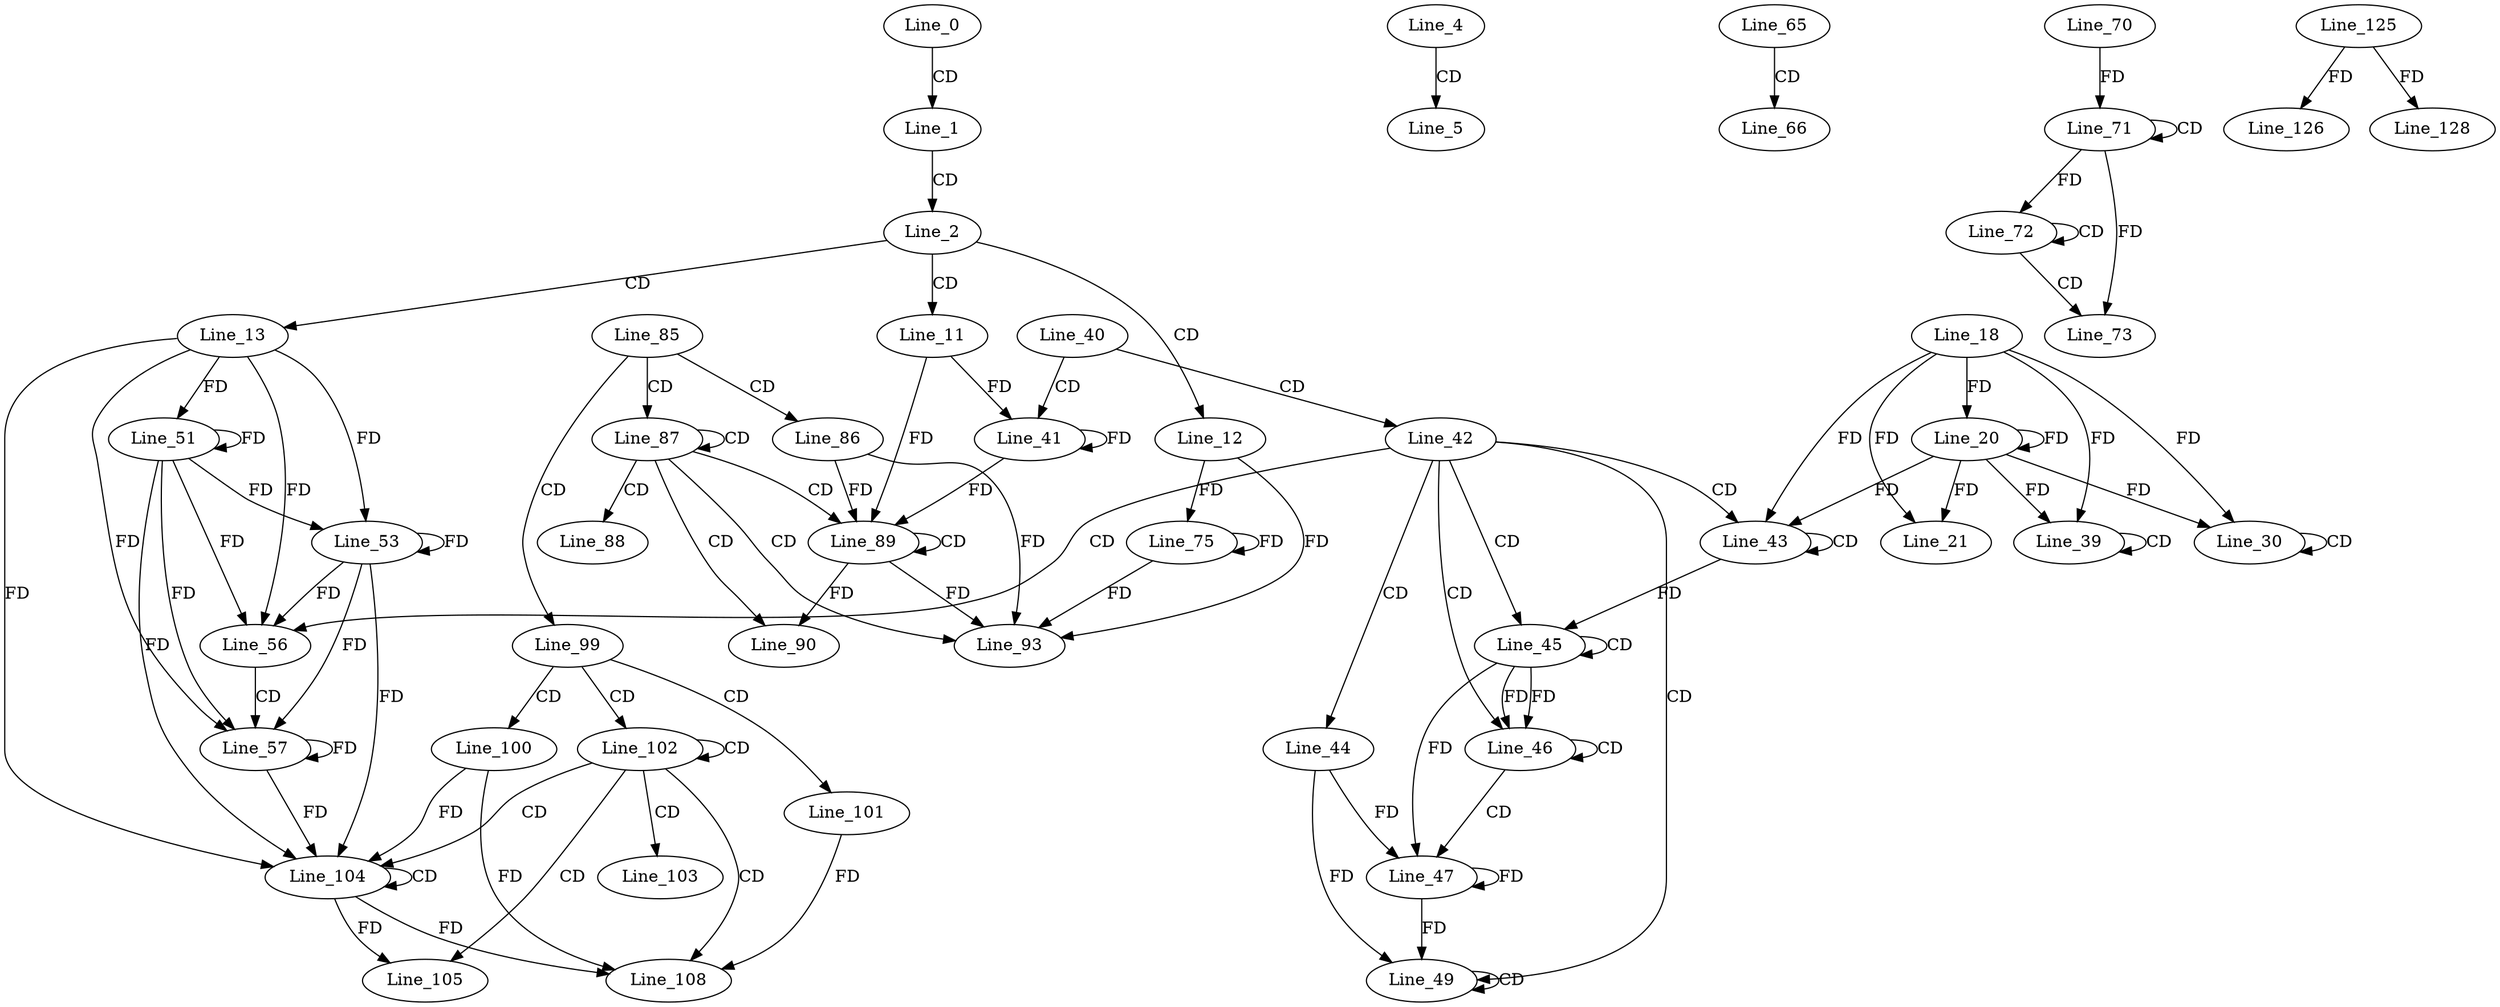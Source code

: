 digraph G {
  Line_0;
  Line_1;
  Line_2;
  Line_4;
  Line_5;
  Line_11;
  Line_12;
  Line_13;
  Line_18;
  Line_20;
  Line_20;
  Line_21;
  Line_30;
  Line_30;
  Line_39;
  Line_39;
  Line_40;
  Line_41;
  Line_42;
  Line_43;
  Line_43;
  Line_43;
  Line_44;
  Line_45;
  Line_45;
  Line_46;
  Line_46;
  Line_47;
  Line_47;
  Line_47;
  Line_49;
  Line_49;
  Line_49;
  Line_51;
  Line_53;
  Line_56;
  Line_57;
  Line_65;
  Line_66;
  Line_71;
  Line_71;
  Line_70;
  Line_72;
  Line_72;
  Line_72;
  Line_73;
  Line_75;
  Line_85;
  Line_86;
  Line_87;
  Line_88;
  Line_89;
  Line_89;
  Line_90;
  Line_93;
  Line_99;
  Line_100;
  Line_101;
  Line_102;
  Line_103;
  Line_104;
  Line_104;
  Line_105;
  Line_108;
  Line_125;
  Line_126;
  Line_128;
  Line_0 -> Line_1 [ label="CD" ];
  Line_1 -> Line_2 [ label="CD" ];
  Line_4 -> Line_5 [ label="CD" ];
  Line_2 -> Line_11 [ label="CD" ];
  Line_2 -> Line_12 [ label="CD" ];
  Line_2 -> Line_13 [ label="CD" ];
  Line_18 -> Line_20 [ label="FD" ];
  Line_20 -> Line_20 [ label="FD" ];
  Line_18 -> Line_21 [ label="FD" ];
  Line_20 -> Line_21 [ label="FD" ];
  Line_30 -> Line_30 [ label="CD" ];
  Line_18 -> Line_30 [ label="FD" ];
  Line_20 -> Line_30 [ label="FD" ];
  Line_39 -> Line_39 [ label="CD" ];
  Line_18 -> Line_39 [ label="FD" ];
  Line_20 -> Line_39 [ label="FD" ];
  Line_40 -> Line_41 [ label="CD" ];
  Line_11 -> Line_41 [ label="FD" ];
  Line_41 -> Line_41 [ label="FD" ];
  Line_40 -> Line_42 [ label="CD" ];
  Line_42 -> Line_43 [ label="CD" ];
  Line_43 -> Line_43 [ label="CD" ];
  Line_18 -> Line_43 [ label="FD" ];
  Line_20 -> Line_43 [ label="FD" ];
  Line_42 -> Line_44 [ label="CD" ];
  Line_42 -> Line_45 [ label="CD" ];
  Line_45 -> Line_45 [ label="CD" ];
  Line_43 -> Line_45 [ label="FD" ];
  Line_42 -> Line_46 [ label="CD" ];
  Line_45 -> Line_46 [ label="FD" ];
  Line_46 -> Line_46 [ label="CD" ];
  Line_45 -> Line_46 [ label="FD" ];
  Line_46 -> Line_47 [ label="CD" ];
  Line_44 -> Line_47 [ label="FD" ];
  Line_47 -> Line_47 [ label="FD" ];
  Line_45 -> Line_47 [ label="FD" ];
  Line_42 -> Line_49 [ label="CD" ];
  Line_49 -> Line_49 [ label="CD" ];
  Line_44 -> Line_49 [ label="FD" ];
  Line_47 -> Line_49 [ label="FD" ];
  Line_13 -> Line_51 [ label="FD" ];
  Line_51 -> Line_51 [ label="FD" ];
  Line_13 -> Line_53 [ label="FD" ];
  Line_51 -> Line_53 [ label="FD" ];
  Line_53 -> Line_53 [ label="FD" ];
  Line_42 -> Line_56 [ label="CD" ];
  Line_13 -> Line_56 [ label="FD" ];
  Line_51 -> Line_56 [ label="FD" ];
  Line_53 -> Line_56 [ label="FD" ];
  Line_56 -> Line_57 [ label="CD" ];
  Line_13 -> Line_57 [ label="FD" ];
  Line_51 -> Line_57 [ label="FD" ];
  Line_53 -> Line_57 [ label="FD" ];
  Line_57 -> Line_57 [ label="FD" ];
  Line_65 -> Line_66 [ label="CD" ];
  Line_71 -> Line_71 [ label="CD" ];
  Line_70 -> Line_71 [ label="FD" ];
  Line_72 -> Line_72 [ label="CD" ];
  Line_71 -> Line_72 [ label="FD" ];
  Line_72 -> Line_73 [ label="CD" ];
  Line_71 -> Line_73 [ label="FD" ];
  Line_12 -> Line_75 [ label="FD" ];
  Line_75 -> Line_75 [ label="FD" ];
  Line_85 -> Line_86 [ label="CD" ];
  Line_85 -> Line_87 [ label="CD" ];
  Line_87 -> Line_87 [ label="CD" ];
  Line_87 -> Line_88 [ label="CD" ];
  Line_87 -> Line_89 [ label="CD" ];
  Line_89 -> Line_89 [ label="CD" ];
  Line_11 -> Line_89 [ label="FD" ];
  Line_41 -> Line_89 [ label="FD" ];
  Line_86 -> Line_89 [ label="FD" ];
  Line_87 -> Line_90 [ label="CD" ];
  Line_89 -> Line_90 [ label="FD" ];
  Line_87 -> Line_93 [ label="CD" ];
  Line_12 -> Line_93 [ label="FD" ];
  Line_75 -> Line_93 [ label="FD" ];
  Line_86 -> Line_93 [ label="FD" ];
  Line_89 -> Line_93 [ label="FD" ];
  Line_85 -> Line_99 [ label="CD" ];
  Line_99 -> Line_100 [ label="CD" ];
  Line_99 -> Line_101 [ label="CD" ];
  Line_99 -> Line_102 [ label="CD" ];
  Line_102 -> Line_102 [ label="CD" ];
  Line_102 -> Line_103 [ label="CD" ];
  Line_102 -> Line_104 [ label="CD" ];
  Line_104 -> Line_104 [ label="CD" ];
  Line_13 -> Line_104 [ label="FD" ];
  Line_51 -> Line_104 [ label="FD" ];
  Line_53 -> Line_104 [ label="FD" ];
  Line_57 -> Line_104 [ label="FD" ];
  Line_100 -> Line_104 [ label="FD" ];
  Line_102 -> Line_105 [ label="CD" ];
  Line_104 -> Line_105 [ label="FD" ];
  Line_102 -> Line_108 [ label="CD" ];
  Line_101 -> Line_108 [ label="FD" ];
  Line_100 -> Line_108 [ label="FD" ];
  Line_104 -> Line_108 [ label="FD" ];
  Line_125 -> Line_126 [ label="FD" ];
  Line_125 -> Line_128 [ label="FD" ];
}
